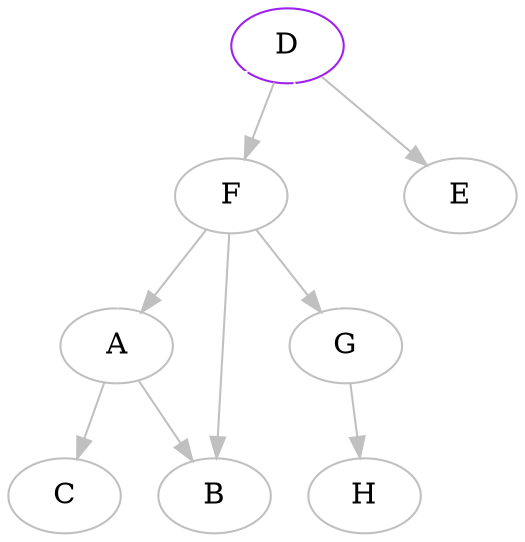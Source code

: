 digraph {
	D [label="D", color="purple"];
	F [label="F", color="gray"];
	H [label="H", color="gray"];
	A [label="A", color="gray"];
	E [label="E", color="gray"];
	G [label="G", color="gray"];
	C [label="C", color="gray"];
	B [label="B", color="gray"];
	
	A -> C [color="gray"];
	A -> B [color="gray"];
	D -> E [color="gray"];
	D -> F [color="gray"];
	F -> A [color="gray"];
	F -> G [color="gray"];
	F -> B [color="gray"];
	A -> D [color="white"];
	G -> H [color="gray"];
	G -> D [color="white"];
}